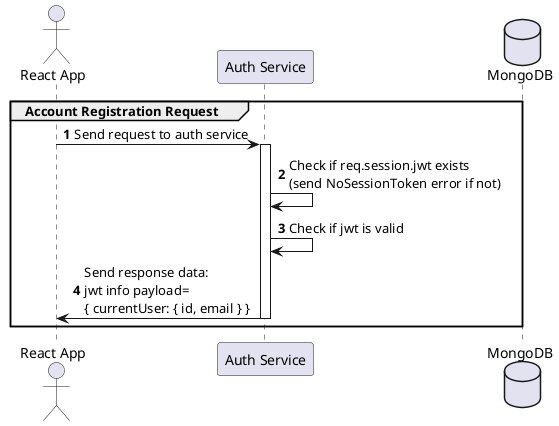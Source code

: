 @startuml current-user flow

autonumber

actor       "React App" as client
participant "Auth Service" as auth
database    "MongoDB" as mongo

group Account Registration Request
    client -> auth : Send request to auth service

    activate auth
    ' in progress
    auth -> auth : Check if req.session.jwt exists\n(send NoSessionToken error if not)
    ' @todo
    auth -> auth : Check if jwt is valid

    ' @todo
    client <- auth: Send response data:\njwt info payload=\n{ currentUser: { id, email } }
    deactivate auth
end

@enduml